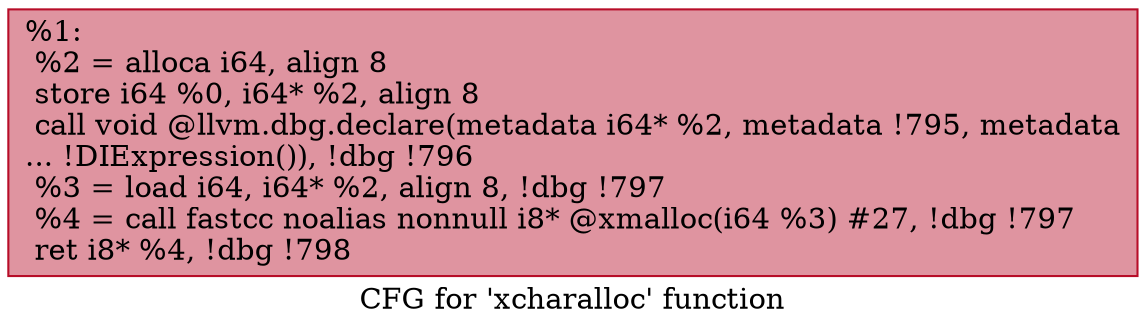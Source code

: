 digraph "CFG for 'xcharalloc' function" {
	label="CFG for 'xcharalloc' function";

	Node0x22fa4b0 [shape=record,color="#b70d28ff", style=filled, fillcolor="#b70d2870",label="{%1:\l  %2 = alloca i64, align 8\l  store i64 %0, i64* %2, align 8\l  call void @llvm.dbg.declare(metadata i64* %2, metadata !795, metadata\l... !DIExpression()), !dbg !796\l  %3 = load i64, i64* %2, align 8, !dbg !797\l  %4 = call fastcc noalias nonnull i8* @xmalloc(i64 %3) #27, !dbg !797\l  ret i8* %4, !dbg !798\l}"];
}
